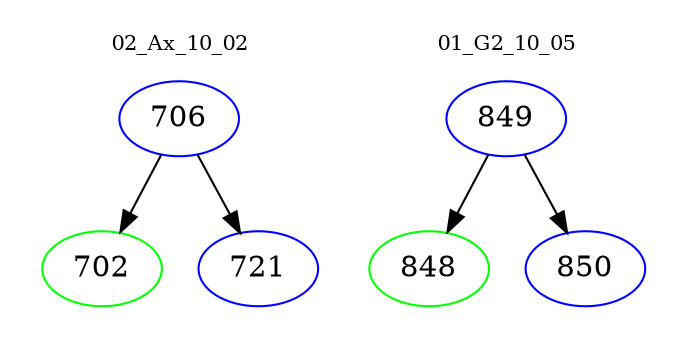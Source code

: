 digraph{
subgraph cluster_0 {
color = white
label = "02_Ax_10_02";
fontsize=10;
T0_706 [label="706", color="blue"]
T0_706 -> T0_702 [color="black"]
T0_702 [label="702", color="green"]
T0_706 -> T0_721 [color="black"]
T0_721 [label="721", color="blue"]
}
subgraph cluster_1 {
color = white
label = "01_G2_10_05";
fontsize=10;
T1_849 [label="849", color="blue"]
T1_849 -> T1_848 [color="black"]
T1_848 [label="848", color="green"]
T1_849 -> T1_850 [color="black"]
T1_850 [label="850", color="blue"]
}
}

